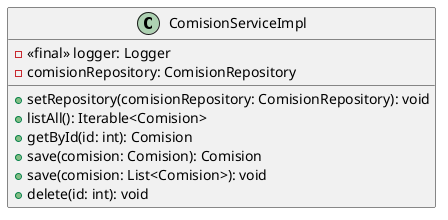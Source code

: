 @startuml ComisionServiceImpl

class ComisionServiceImpl{
 - <<final>> logger: Logger
 - comisionRepository: ComisionRepository
 + setRepository(comisionRepository: ComisionRepository): void
 + listAll(): Iterable<Comision>
 + getById(id: int): Comision
 + save(comision: Comision): Comision
 + save(comision: List<Comision>): void
 + delete(id: int): void
}

@enduml
